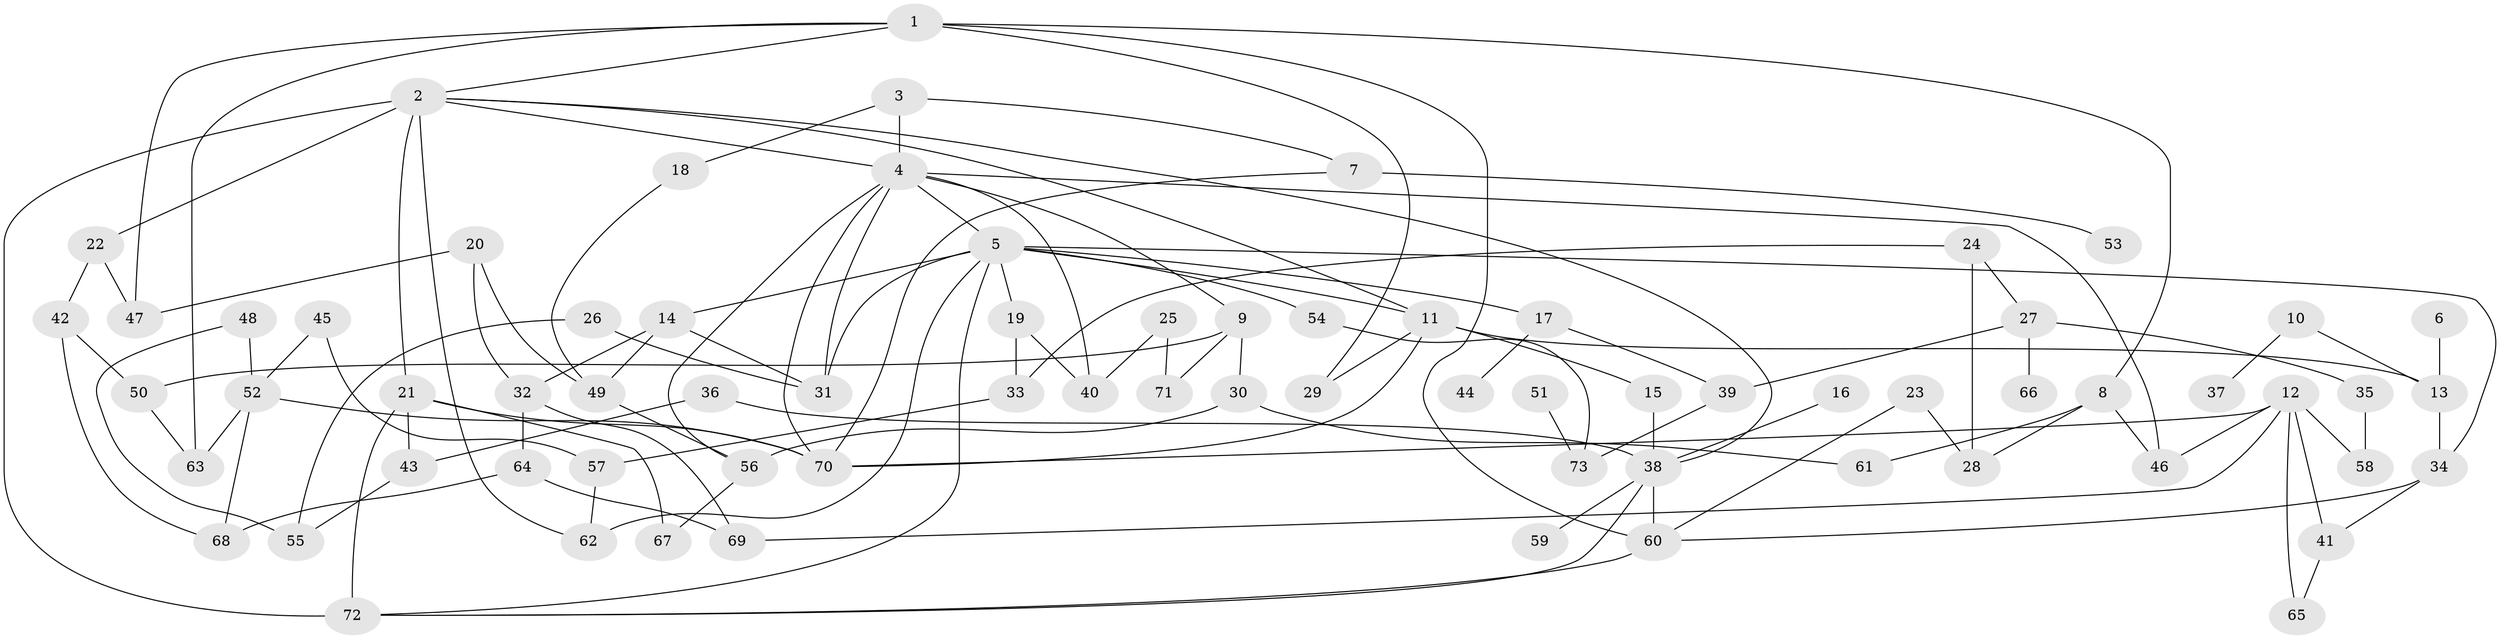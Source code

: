 // original degree distribution, {6: 0.0547945205479452, 4: 0.14383561643835616, 7: 0.0136986301369863, 5: 0.0273972602739726, 3: 0.2054794520547945, 8: 0.00684931506849315, 2: 0.2876712328767123, 9: 0.00684931506849315, 1: 0.2534246575342466}
// Generated by graph-tools (version 1.1) at 2025/01/03/09/25 03:01:09]
// undirected, 73 vertices, 119 edges
graph export_dot {
graph [start="1"]
  node [color=gray90,style=filled];
  1;
  2;
  3;
  4;
  5;
  6;
  7;
  8;
  9;
  10;
  11;
  12;
  13;
  14;
  15;
  16;
  17;
  18;
  19;
  20;
  21;
  22;
  23;
  24;
  25;
  26;
  27;
  28;
  29;
  30;
  31;
  32;
  33;
  34;
  35;
  36;
  37;
  38;
  39;
  40;
  41;
  42;
  43;
  44;
  45;
  46;
  47;
  48;
  49;
  50;
  51;
  52;
  53;
  54;
  55;
  56;
  57;
  58;
  59;
  60;
  61;
  62;
  63;
  64;
  65;
  66;
  67;
  68;
  69;
  70;
  71;
  72;
  73;
  1 -- 2 [weight=1.0];
  1 -- 8 [weight=1.0];
  1 -- 29 [weight=1.0];
  1 -- 47 [weight=2.0];
  1 -- 60 [weight=2.0];
  1 -- 63 [weight=1.0];
  2 -- 4 [weight=1.0];
  2 -- 11 [weight=1.0];
  2 -- 21 [weight=1.0];
  2 -- 22 [weight=1.0];
  2 -- 38 [weight=1.0];
  2 -- 62 [weight=1.0];
  2 -- 72 [weight=2.0];
  3 -- 4 [weight=1.0];
  3 -- 7 [weight=1.0];
  3 -- 18 [weight=1.0];
  4 -- 5 [weight=1.0];
  4 -- 9 [weight=1.0];
  4 -- 31 [weight=1.0];
  4 -- 40 [weight=1.0];
  4 -- 46 [weight=1.0];
  4 -- 56 [weight=1.0];
  4 -- 70 [weight=1.0];
  5 -- 11 [weight=1.0];
  5 -- 14 [weight=1.0];
  5 -- 17 [weight=1.0];
  5 -- 19 [weight=1.0];
  5 -- 31 [weight=1.0];
  5 -- 34 [weight=1.0];
  5 -- 54 [weight=1.0];
  5 -- 62 [weight=1.0];
  5 -- 72 [weight=1.0];
  6 -- 13 [weight=1.0];
  7 -- 53 [weight=1.0];
  7 -- 70 [weight=1.0];
  8 -- 28 [weight=1.0];
  8 -- 46 [weight=1.0];
  8 -- 61 [weight=1.0];
  9 -- 30 [weight=1.0];
  9 -- 50 [weight=1.0];
  9 -- 71 [weight=1.0];
  10 -- 13 [weight=1.0];
  10 -- 37 [weight=1.0];
  11 -- 13 [weight=1.0];
  11 -- 15 [weight=1.0];
  11 -- 29 [weight=1.0];
  11 -- 70 [weight=1.0];
  12 -- 41 [weight=1.0];
  12 -- 46 [weight=1.0];
  12 -- 58 [weight=1.0];
  12 -- 65 [weight=1.0];
  12 -- 69 [weight=1.0];
  12 -- 70 [weight=1.0];
  13 -- 34 [weight=1.0];
  14 -- 31 [weight=1.0];
  14 -- 32 [weight=1.0];
  14 -- 49 [weight=1.0];
  15 -- 38 [weight=1.0];
  16 -- 38 [weight=1.0];
  17 -- 39 [weight=1.0];
  17 -- 44 [weight=1.0];
  18 -- 49 [weight=1.0];
  19 -- 33 [weight=1.0];
  19 -- 40 [weight=1.0];
  20 -- 32 [weight=1.0];
  20 -- 47 [weight=1.0];
  20 -- 49 [weight=1.0];
  21 -- 43 [weight=1.0];
  21 -- 67 [weight=1.0];
  21 -- 70 [weight=1.0];
  21 -- 72 [weight=2.0];
  22 -- 42 [weight=1.0];
  22 -- 47 [weight=1.0];
  23 -- 28 [weight=1.0];
  23 -- 60 [weight=1.0];
  24 -- 27 [weight=1.0];
  24 -- 28 [weight=1.0];
  24 -- 33 [weight=1.0];
  25 -- 40 [weight=1.0];
  25 -- 71 [weight=1.0];
  26 -- 31 [weight=1.0];
  26 -- 55 [weight=1.0];
  27 -- 35 [weight=1.0];
  27 -- 39 [weight=1.0];
  27 -- 66 [weight=1.0];
  30 -- 56 [weight=1.0];
  30 -- 61 [weight=1.0];
  32 -- 64 [weight=1.0];
  32 -- 69 [weight=1.0];
  33 -- 57 [weight=1.0];
  34 -- 41 [weight=1.0];
  34 -- 60 [weight=1.0];
  35 -- 58 [weight=1.0];
  36 -- 38 [weight=1.0];
  36 -- 43 [weight=1.0];
  38 -- 59 [weight=1.0];
  38 -- 60 [weight=1.0];
  38 -- 72 [weight=1.0];
  39 -- 73 [weight=1.0];
  41 -- 65 [weight=1.0];
  42 -- 50 [weight=1.0];
  42 -- 68 [weight=1.0];
  43 -- 55 [weight=1.0];
  45 -- 52 [weight=1.0];
  45 -- 57 [weight=1.0];
  48 -- 52 [weight=1.0];
  48 -- 55 [weight=1.0];
  49 -- 56 [weight=1.0];
  50 -- 63 [weight=1.0];
  51 -- 73 [weight=1.0];
  52 -- 63 [weight=1.0];
  52 -- 68 [weight=1.0];
  52 -- 70 [weight=1.0];
  54 -- 73 [weight=1.0];
  56 -- 67 [weight=1.0];
  57 -- 62 [weight=1.0];
  60 -- 72 [weight=1.0];
  64 -- 68 [weight=1.0];
  64 -- 69 [weight=1.0];
}
